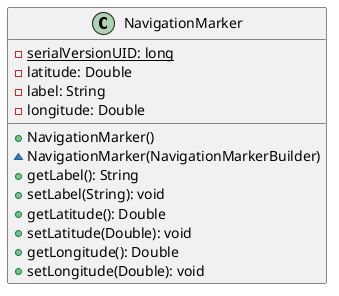 @startuml

    class NavigationMarker {
        {static} -serialVersionUID: long
        -latitude: Double
        -label: String
        -longitude: Double
        +NavigationMarker()
        ~NavigationMarker(NavigationMarkerBuilder)
        +getLabel(): String
        +setLabel(String): void
        +getLatitude(): Double
        +setLatitude(Double): void
        +getLongitude(): Double
        +setLongitude(Double): void
    }

@enduml
